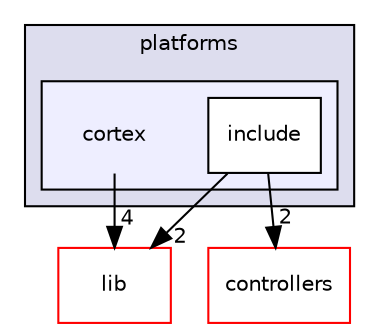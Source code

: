 digraph "platforms/cortex" {
  bgcolor=transparent;
  compound=true
  node [ fontsize="10", fontname="Helvetica"];
  edge [ labelfontsize="10", labelfontname="Helvetica"];
  subgraph clusterdir_c2729ddf18bab012de856b523eb05d8f {
    graph [ bgcolor="#ddddee", pencolor="black", label="platforms" fontname="Helvetica", fontsize="10", URL="dir_c2729ddf18bab012de856b523eb05d8f.html"]
  subgraph clusterdir_3cda210e83d2afe3dd01b5c642fd32d1 {
    graph [ bgcolor="#eeeeff", pencolor="black", label="" URL="dir_3cda210e83d2afe3dd01b5c642fd32d1.html"];
    dir_3cda210e83d2afe3dd01b5c642fd32d1 [shape=plaintext label="cortex"];
    dir_5d1ee028b9d8dce515717d083104112b [shape=box label="include" color="black" fillcolor="white" style="filled" URL="dir_5d1ee028b9d8dce515717d083104112b.html"];
  }
  }
  dir_87b6ed4386158a4d6cd0ecd5fb5bd5c2 [shape=box label="controllers" color="red" URL="dir_87b6ed4386158a4d6cd0ecd5fb5bd5c2.html"];
  dir_97aefd0d527b934f1d99a682da8fe6a9 [shape=box label="lib" color="red" URL="dir_97aefd0d527b934f1d99a682da8fe6a9.html"];
  dir_3cda210e83d2afe3dd01b5c642fd32d1->dir_97aefd0d527b934f1d99a682da8fe6a9 [headlabel="4", labeldistance=1.5 headhref="dir_000046_000004.html"];
  dir_5d1ee028b9d8dce515717d083104112b->dir_87b6ed4386158a4d6cd0ecd5fb5bd5c2 [headlabel="2", labeldistance=1.5 headhref="dir_000047_000000.html"];
  dir_5d1ee028b9d8dce515717d083104112b->dir_97aefd0d527b934f1d99a682da8fe6a9 [headlabel="2", labeldistance=1.5 headhref="dir_000047_000004.html"];
}
